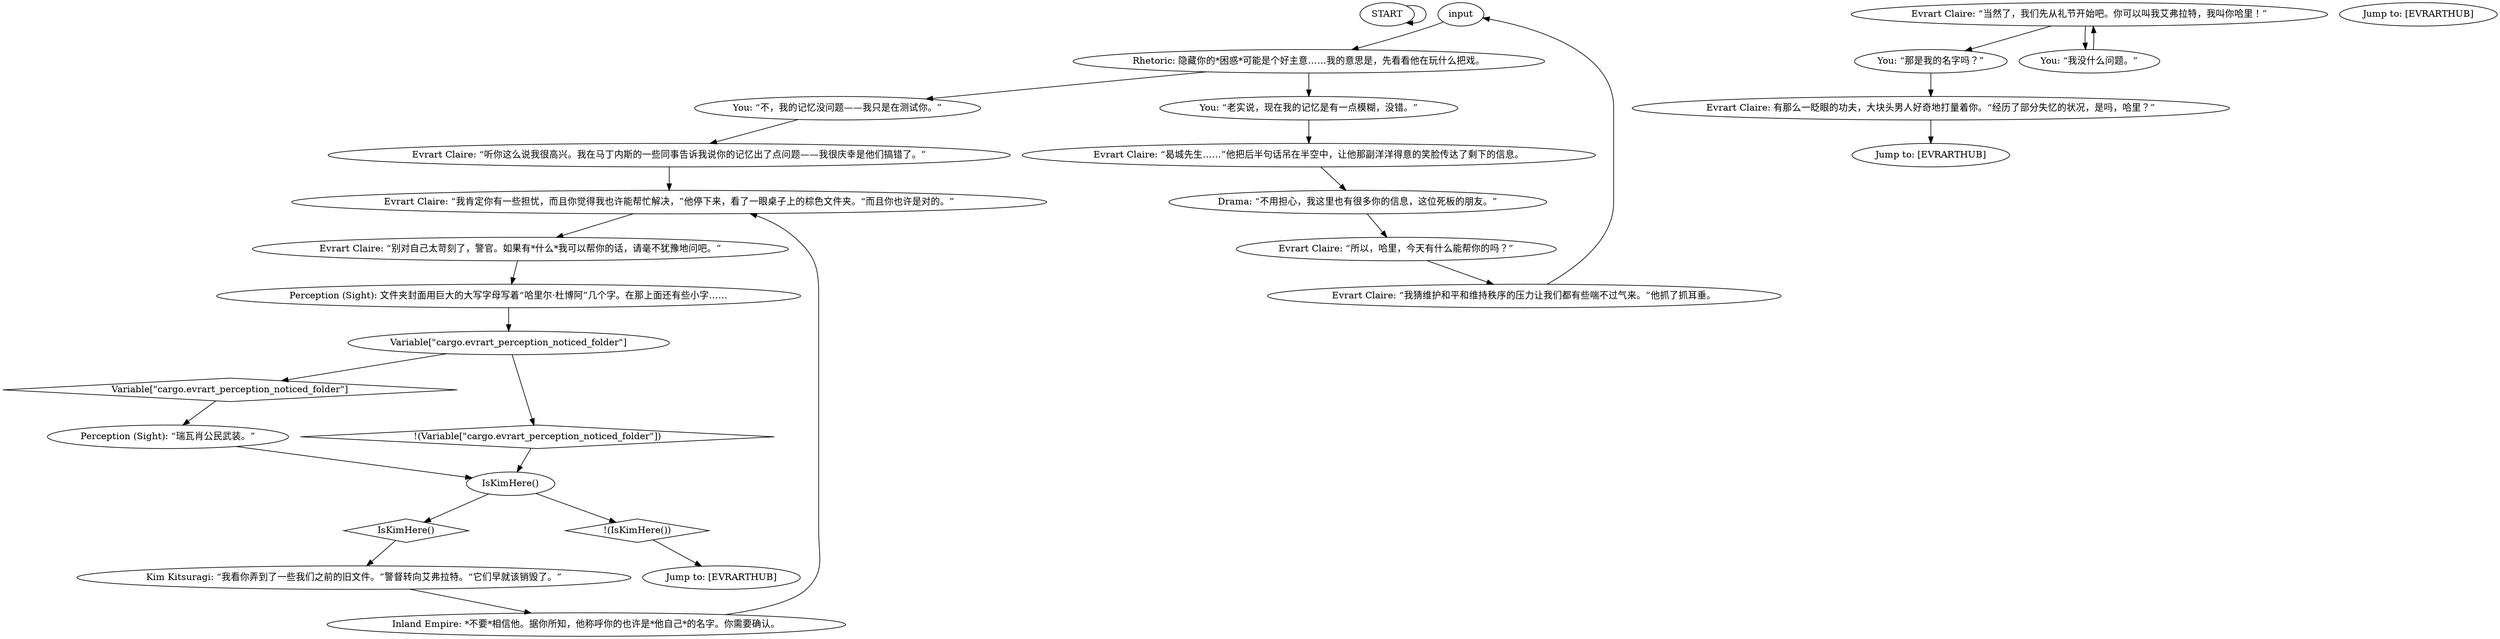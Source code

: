 # CONTAINERYARD / EVRART MR DU BOIS
# "You called, me *Mr. Du Bois*, why?"
# ==================================================
digraph G {
	  0 [label="START"];
	  1 [label="input"];
	  2 [label="Evrart Claire: “别对自己太苛刻了，警官。如果有*什么*我可以帮你的话，请毫不犹豫地问吧。”"];
	  3 [label="Perception (Sight): 文件夹封面用巨大的大写字母写着“哈里尔·杜博阿”几个字。在那上面还有些小字……"];
	  4 [label="Inland Empire: *不要*相信他。据你所知，他称呼你的也许是*他自己*的名字。你需要确认。"];
	  5 [label="Evrart Claire: “曷城先生……”他把后半句话吊在半空中，让他那副洋洋得意的笑脸传达了剩下的信息。"];
	  6 [label="Evrart Claire: “我猜维护和平和维持秩序的压力让我们都有些喘不过气来。”他抓了抓耳垂。"];
	  7 [label="Jump to: [EVRARTHUB]"];
	  8 [label="Rhetoric: 隐藏你的*困惑*可能是个好主意……我的意思是，先看看他在玩什么把戏。"];
	  9 [label="Evrart Claire: “当然了，我们先从礼节开始吧。你可以叫我艾弗拉特，我叫你哈里！”"];
	  10 [label="Evrart Claire: “所以，哈里，今天有什么能帮你的吗？”"];
	  11 [label="Jump to: [EVRARTHUB]"];
	  12 [label="You: “老实说，现在我的记忆是有一点模糊，没错。”"];
	  13 [label="You: “那是我的名字吗？”"];
	  14 [label="Evrart Claire: “听你这么说我很高兴。我在马丁内斯的一些同事告诉我说你的记忆出了点问题——我很庆幸是他们搞错了。”"];
	  15 [label="IsKimHere()"];
	  16 [label="IsKimHere()", shape=diamond];
	  17 [label="!(IsKimHere())", shape=diamond];
	  18 [label="You: “我没什么问题。”"];
	  19 [label="Perception (Sight): “瑞瓦肖公民武装。”"];
	  20 [label="Evrart Claire: “我肯定你有一些担忧，而且你觉得我也许能帮忙解决，”他停下来，看了一眼桌子上的棕色文件夹。“而且你也许是对的。”"];
	  21 [label="You: “不，我的记忆没问题——我只是在测试你。”"];
	  22 [label="Kim Kitsuragi: “我看你弄到了一些我们之前的旧文件。”警督转向艾弗拉特。“它们早就该销毁了。”"];
	  23 [label="Drama: “不用担心，我这里也有很多你的信息，这位死板的朋友。”"];
	  24 [label="Evrart Claire: 有那么一眨眼的功夫，大块头男人好奇地打量着你。“经历了部分失忆的状况，是吗，哈里？”"];
	  25 [label="Variable[\"cargo.evrart_perception_noticed_folder\"]"];
	  26 [label="Variable[\"cargo.evrart_perception_noticed_folder\"]", shape=diamond];
	  27 [label="!(Variable[\"cargo.evrart_perception_noticed_folder\"])", shape=diamond];
	  28 [label="Jump to: [EVRARTHUB]"];
	  0 -> 0
	  1 -> 8
	  2 -> 3
	  3 -> 25
	  4 -> 20
	  5 -> 23
	  6 -> 1
	  8 -> 12
	  8 -> 21
	  9 -> 18
	  9 -> 13
	  10 -> 6
	  12 -> 5
	  13 -> 24
	  14 -> 20
	  15 -> 16
	  15 -> 17
	  16 -> 22
	  17 -> 28
	  18 -> 9
	  19 -> 15
	  20 -> 2
	  21 -> 14
	  22 -> 4
	  23 -> 10
	  24 -> 7
	  25 -> 26
	  25 -> 27
	  26 -> 19
	  27 -> 15
}

